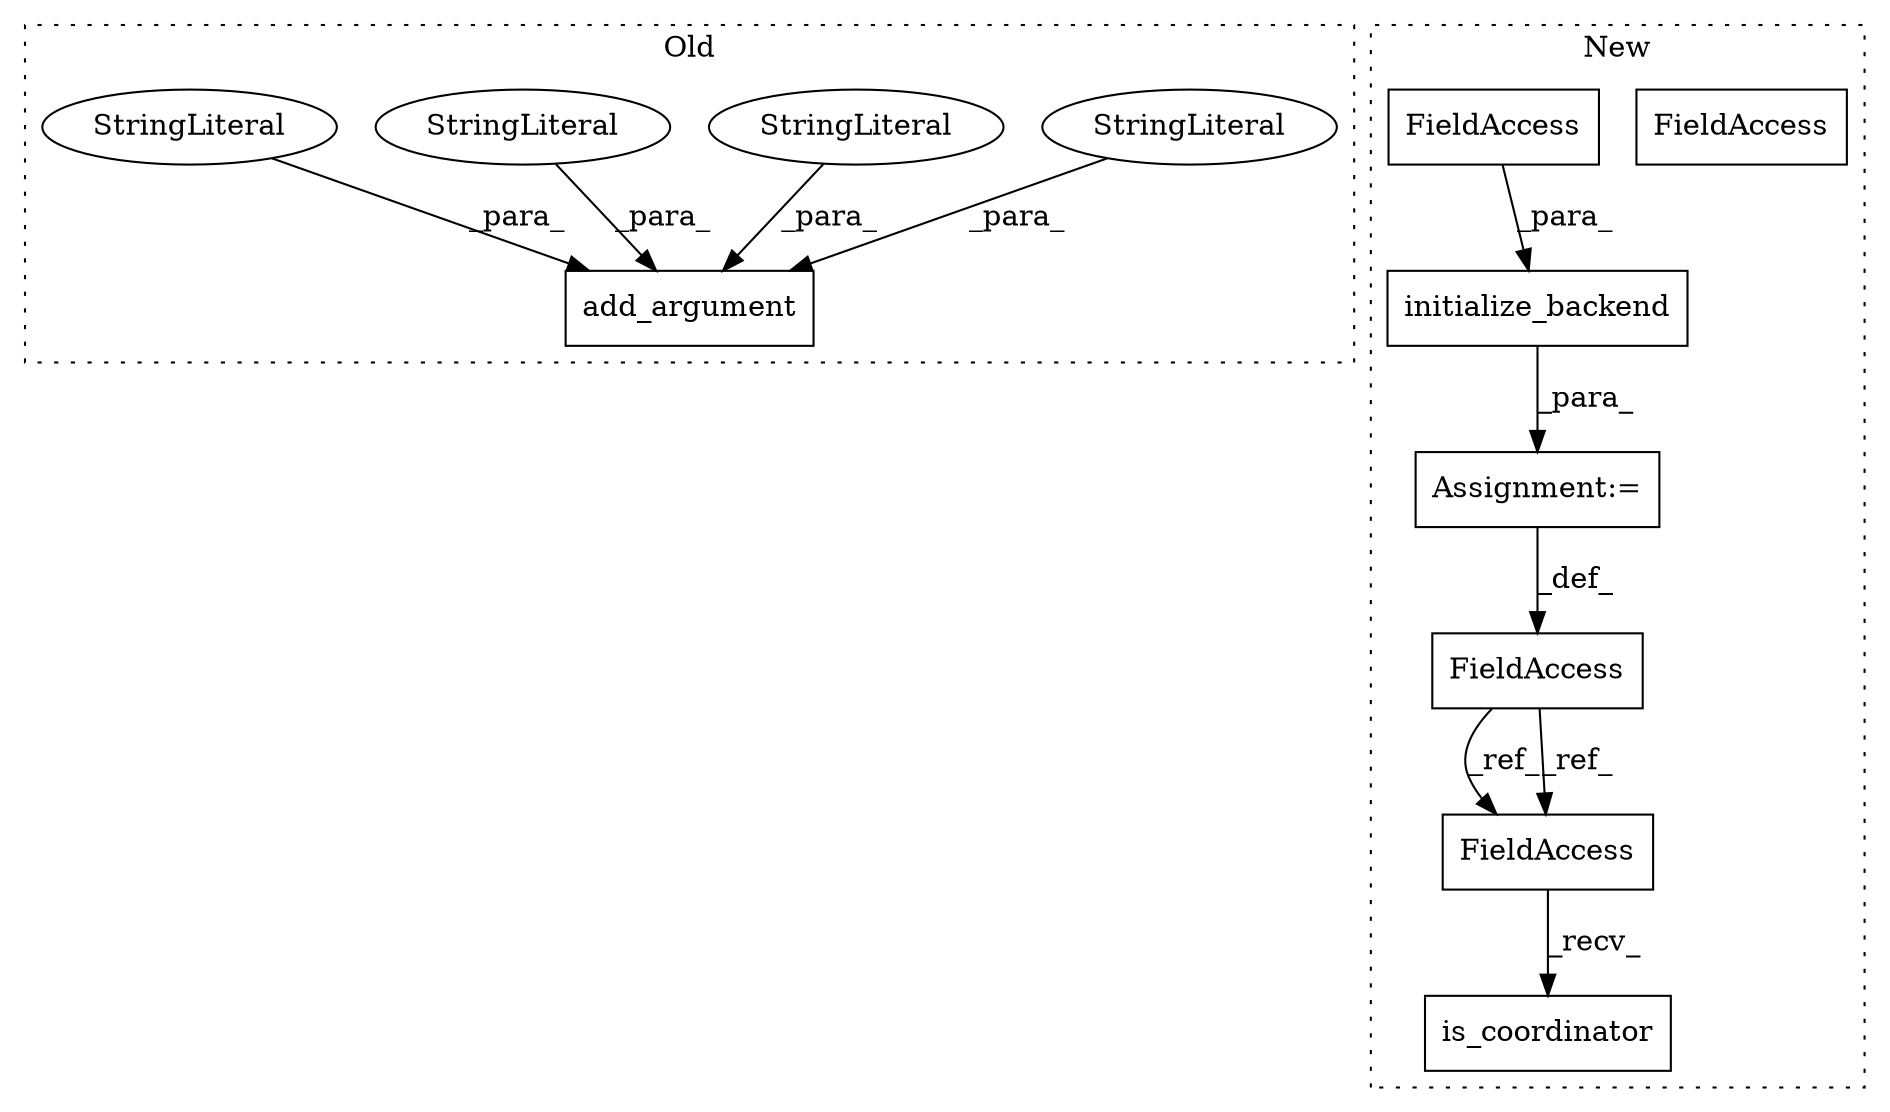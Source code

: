 digraph G {
subgraph cluster0 {
1 [label="add_argument" a="32" s="2921,3013" l="13,1" shape="box"];
7 [label="StringLiteral" a="45" s="2934" l="5" shape="ellipse"];
8 [label="StringLiteral" a="45" s="2974" l="39" shape="ellipse"];
9 [label="StringLiteral" a="45" s="2940" l="15" shape="ellipse"];
11 [label="StringLiteral" a="45" s="2956" l="12" shape="ellipse"];
label = "Old";
style="dotted";
}
subgraph cluster1 {
2 [label="is_coordinator" a="32" s="3657" l="16" shape="box"];
3 [label="FieldAccess" a="22" s="3589" l="12" shape="box"];
4 [label="FieldAccess" a="22" s="3644" l="12" shape="box"];
5 [label="initialize_backend" a="32" s="3602,3633" l="19,1" shape="box"];
6 [label="FieldAccess" a="22" s="3621" l="12" shape="box"];
10 [label="Assignment:=" a="7" s="3601" l="1" shape="box"];
12 [label="FieldAccess" a="22" s="3644" l="12" shape="box"];
label = "New";
style="dotted";
}
3 -> 12 [label="_ref_"];
3 -> 12 [label="_ref_"];
5 -> 10 [label="_para_"];
6 -> 5 [label="_para_"];
7 -> 1 [label="_para_"];
8 -> 1 [label="_para_"];
9 -> 1 [label="_para_"];
10 -> 3 [label="_def_"];
11 -> 1 [label="_para_"];
12 -> 2 [label="_recv_"];
}